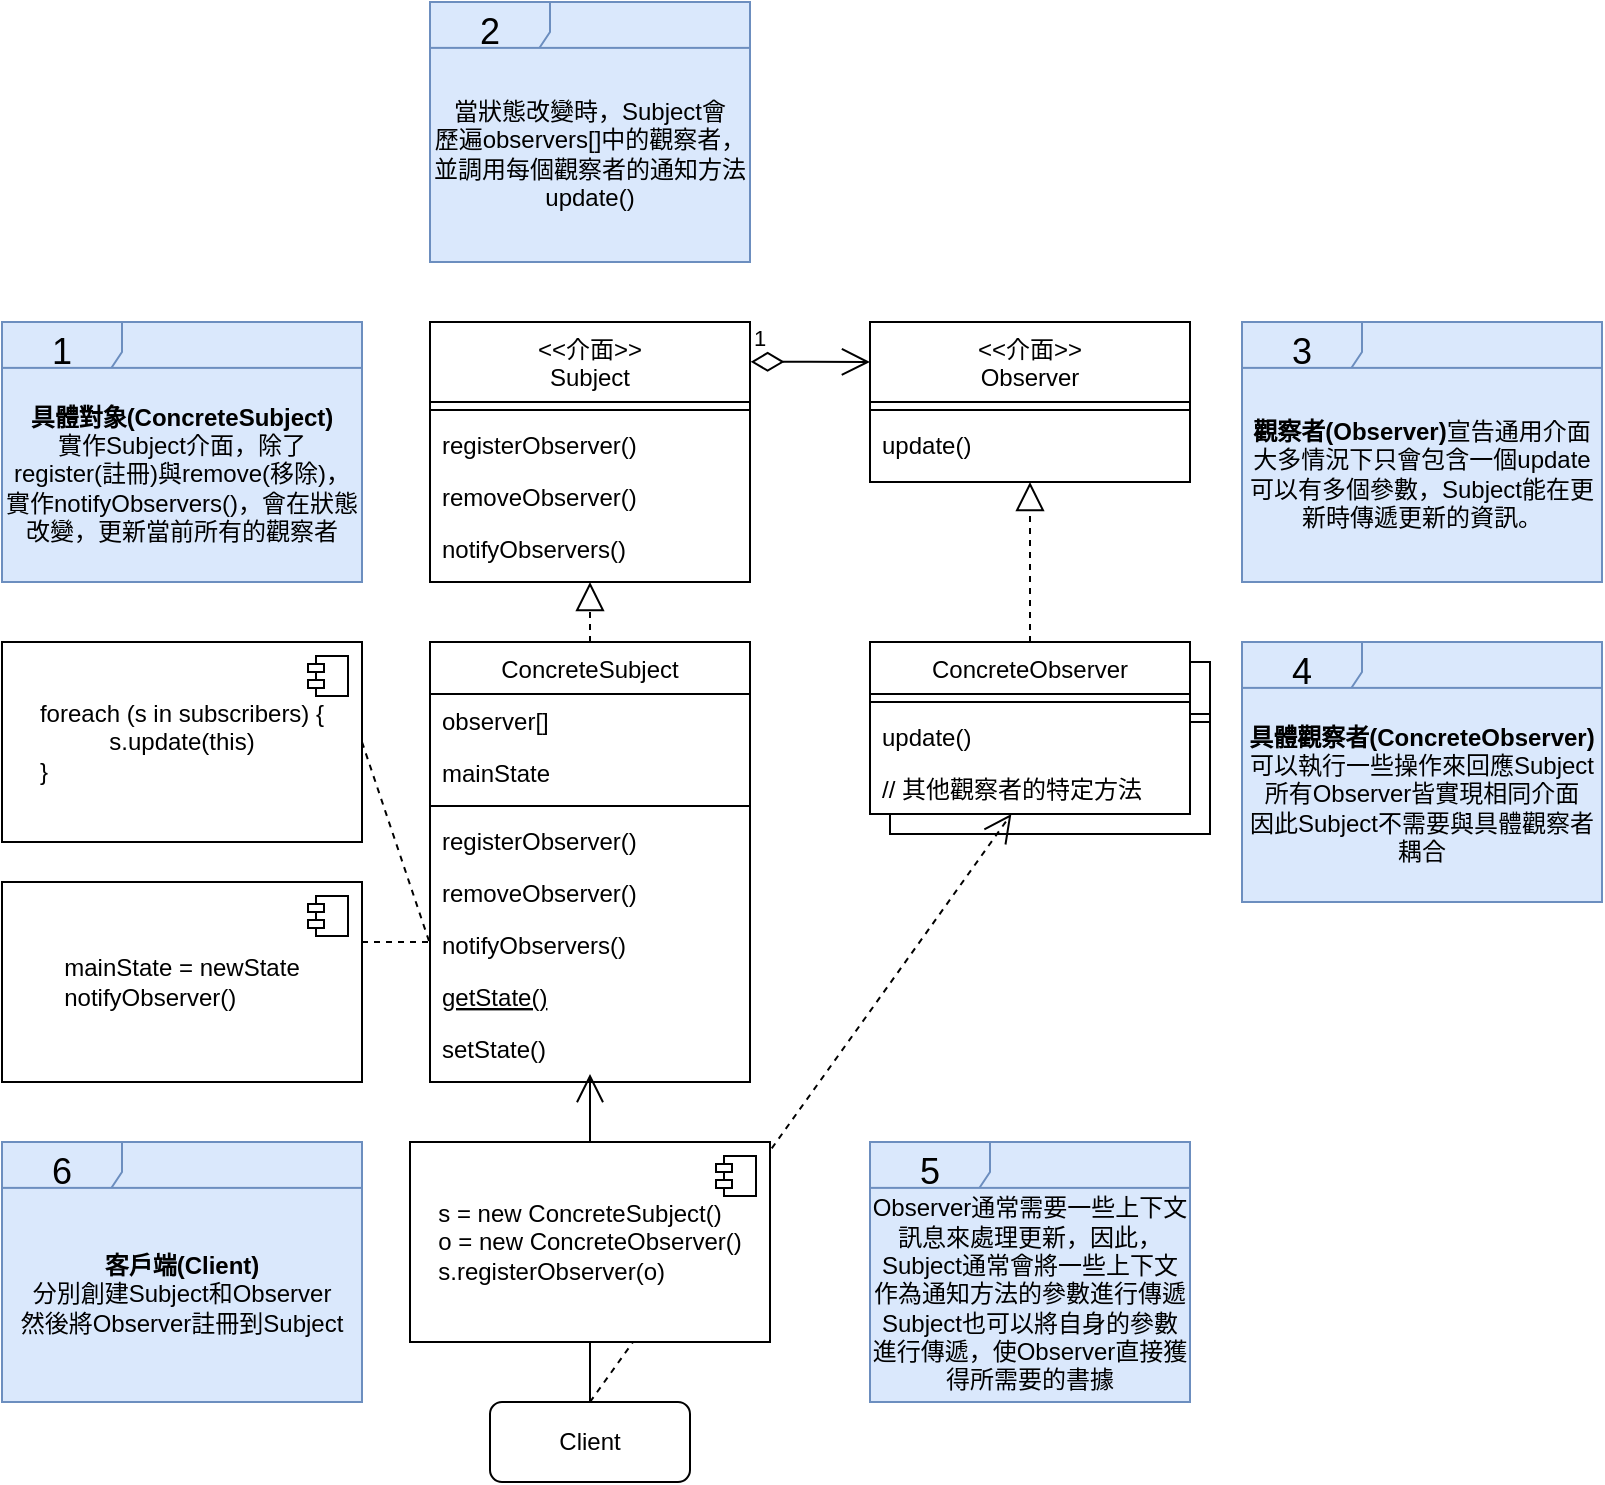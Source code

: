 <mxfile version="23.1.7" type="device">
  <diagram id="C5RBs43oDa-KdzZeNtuy" name="Page-1">
    <mxGraphModel dx="1687" dy="2047" grid="1" gridSize="10" guides="1" tooltips="1" connect="1" arrows="1" fold="1" page="1" pageScale="1" pageWidth="827" pageHeight="1169" math="0" shadow="0">
      <root>
        <mxCell id="WIyWlLk6GJQsqaUBKTNV-0" />
        <mxCell id="WIyWlLk6GJQsqaUBKTNV-1" parent="WIyWlLk6GJQsqaUBKTNV-0" />
        <mxCell id="GhlGxq6gx5H_YgF2LxDl-67" value="" style="swimlane;fontStyle=0;align=center;verticalAlign=top;childLayout=stackLayout;horizontal=1;startSize=26;horizontalStack=0;resizeParent=1;resizeLast=0;collapsible=1;marginBottom=0;rounded=0;shadow=0;strokeWidth=1;" vertex="1" parent="WIyWlLk6GJQsqaUBKTNV-1">
          <mxGeometry x="544" y="300" width="160" height="86" as="geometry">
            <mxRectangle x="340" y="380" width="170" height="26" as="alternateBounds" />
          </mxGeometry>
        </mxCell>
        <mxCell id="GhlGxq6gx5H_YgF2LxDl-68" value="" style="line;html=1;strokeWidth=1;align=left;verticalAlign=middle;spacingTop=-1;spacingLeft=3;spacingRight=3;rotatable=0;labelPosition=right;points=[];portConstraint=eastwest;" vertex="1" parent="GhlGxq6gx5H_YgF2LxDl-67">
          <mxGeometry y="26" width="160" height="8" as="geometry" />
        </mxCell>
        <mxCell id="GhlGxq6gx5H_YgF2LxDl-71" value="" style="rounded=0;whiteSpace=wrap;html=1;" vertex="1" parent="WIyWlLk6GJQsqaUBKTNV-1">
          <mxGeometry x="534" y="290" width="160" height="86" as="geometry" />
        </mxCell>
        <mxCell id="GhlGxq6gx5H_YgF2LxDl-17" value="" style="endArrow=open;endSize=12;dashed=1;html=1;rounded=0;exitX=0.5;exitY=0;exitDx=0;exitDy=0;" edge="1" parent="WIyWlLk6GJQsqaUBKTNV-1" source="GhlGxq6gx5H_YgF2LxDl-5" target="GhlGxq6gx5H_YgF2LxDl-1">
          <mxGeometry width="160" relative="1" as="geometry">
            <mxPoint x="520" y="640" as="sourcePoint" />
            <mxPoint x="680" y="640" as="targetPoint" />
          </mxGeometry>
        </mxCell>
        <mxCell id="GhlGxq6gx5H_YgF2LxDl-16" value="" style="endArrow=open;endFill=1;endSize=12;html=1;rounded=0;exitX=0.5;exitY=0;exitDx=0;exitDy=0;" edge="1" parent="WIyWlLk6GJQsqaUBKTNV-1" source="GhlGxq6gx5H_YgF2LxDl-5" target="zkfFHV4jXpPFQw0GAbJ--11">
          <mxGeometry width="160" relative="1" as="geometry">
            <mxPoint x="-50" y="710" as="sourcePoint" />
            <mxPoint x="394" y="550" as="targetPoint" />
          </mxGeometry>
        </mxCell>
        <mxCell id="zkfFHV4jXpPFQw0GAbJ--0" value="&lt;&lt;介面&gt;&gt;&#xa;Subject" style="swimlane;fontStyle=0;align=center;verticalAlign=top;childLayout=stackLayout;horizontal=1;startSize=40;horizontalStack=0;resizeParent=1;resizeLast=0;collapsible=1;marginBottom=0;rounded=0;shadow=0;strokeWidth=1;" parent="WIyWlLk6GJQsqaUBKTNV-1" vertex="1">
          <mxGeometry x="314" y="130" width="160" height="130" as="geometry">
            <mxRectangle x="230" y="140" width="160" height="26" as="alternateBounds" />
          </mxGeometry>
        </mxCell>
        <mxCell id="zkfFHV4jXpPFQw0GAbJ--4" value="" style="line;html=1;strokeWidth=1;align=left;verticalAlign=middle;spacingTop=-1;spacingLeft=3;spacingRight=3;rotatable=0;labelPosition=right;points=[];portConstraint=eastwest;" parent="zkfFHV4jXpPFQw0GAbJ--0" vertex="1">
          <mxGeometry y="40" width="160" height="8" as="geometry" />
        </mxCell>
        <mxCell id="zkfFHV4jXpPFQw0GAbJ--1" value="registerObserver()" style="text;align=left;verticalAlign=top;spacingLeft=4;spacingRight=4;overflow=hidden;rotatable=0;points=[[0,0.5],[1,0.5]];portConstraint=eastwest;" parent="zkfFHV4jXpPFQw0GAbJ--0" vertex="1">
          <mxGeometry y="48" width="160" height="26" as="geometry" />
        </mxCell>
        <mxCell id="zkfFHV4jXpPFQw0GAbJ--2" value="removeObserver()" style="text;align=left;verticalAlign=top;spacingLeft=4;spacingRight=4;overflow=hidden;rotatable=0;points=[[0,0.5],[1,0.5]];portConstraint=eastwest;rounded=0;shadow=0;html=0;" parent="zkfFHV4jXpPFQw0GAbJ--0" vertex="1">
          <mxGeometry y="74" width="160" height="26" as="geometry" />
        </mxCell>
        <mxCell id="zkfFHV4jXpPFQw0GAbJ--3" value="notifyObservers()" style="text;align=left;verticalAlign=top;spacingLeft=4;spacingRight=4;overflow=hidden;rotatable=0;points=[[0,0.5],[1,0.5]];portConstraint=eastwest;rounded=0;shadow=0;html=0;" parent="zkfFHV4jXpPFQw0GAbJ--0" vertex="1">
          <mxGeometry y="100" width="160" height="26" as="geometry" />
        </mxCell>
        <mxCell id="zkfFHV4jXpPFQw0GAbJ--6" value="ConcreteSubject" style="swimlane;fontStyle=0;align=center;verticalAlign=top;childLayout=stackLayout;horizontal=1;startSize=26;horizontalStack=0;resizeParent=1;resizeLast=0;collapsible=1;marginBottom=0;rounded=0;shadow=0;strokeWidth=1;" parent="WIyWlLk6GJQsqaUBKTNV-1" vertex="1">
          <mxGeometry x="314" y="290" width="160" height="220" as="geometry">
            <mxRectangle x="130" y="380" width="160" height="26" as="alternateBounds" />
          </mxGeometry>
        </mxCell>
        <mxCell id="GhlGxq6gx5H_YgF2LxDl-37" value="observer[]" style="text;align=left;verticalAlign=top;spacingLeft=4;spacingRight=4;overflow=hidden;rotatable=0;points=[[0,0.5],[1,0.5]];portConstraint=eastwest;rounded=0;shadow=0;html=0;" vertex="1" parent="zkfFHV4jXpPFQw0GAbJ--6">
          <mxGeometry y="26" width="160" height="26" as="geometry" />
        </mxCell>
        <mxCell id="GhlGxq6gx5H_YgF2LxDl-32" value="mainState" style="text;align=left;verticalAlign=top;spacingLeft=4;spacingRight=4;overflow=hidden;rotatable=0;points=[[0,0.5],[1,0.5]];portConstraint=eastwest;rounded=0;shadow=0;html=0;" vertex="1" parent="zkfFHV4jXpPFQw0GAbJ--6">
          <mxGeometry y="52" width="160" height="26" as="geometry" />
        </mxCell>
        <mxCell id="zkfFHV4jXpPFQw0GAbJ--9" value="" style="line;html=1;strokeWidth=1;align=left;verticalAlign=middle;spacingTop=-1;spacingLeft=3;spacingRight=3;rotatable=0;labelPosition=right;points=[];portConstraint=eastwest;" parent="zkfFHV4jXpPFQw0GAbJ--6" vertex="1">
          <mxGeometry y="78" width="160" height="8" as="geometry" />
        </mxCell>
        <mxCell id="GhlGxq6gx5H_YgF2LxDl-2" value="registerObserver()" style="text;align=left;verticalAlign=top;spacingLeft=4;spacingRight=4;overflow=hidden;rotatable=0;points=[[0,0.5],[1,0.5]];portConstraint=eastwest;" vertex="1" parent="zkfFHV4jXpPFQw0GAbJ--6">
          <mxGeometry y="86" width="160" height="26" as="geometry" />
        </mxCell>
        <mxCell id="GhlGxq6gx5H_YgF2LxDl-3" value="removeObserver()" style="text;align=left;verticalAlign=top;spacingLeft=4;spacingRight=4;overflow=hidden;rotatable=0;points=[[0,0.5],[1,0.5]];portConstraint=eastwest;rounded=0;shadow=0;html=0;" vertex="1" parent="zkfFHV4jXpPFQw0GAbJ--6">
          <mxGeometry y="112" width="160" height="26" as="geometry" />
        </mxCell>
        <mxCell id="GhlGxq6gx5H_YgF2LxDl-4" value="notifyObservers()" style="text;align=left;verticalAlign=top;spacingLeft=4;spacingRight=4;overflow=hidden;rotatable=0;points=[[0,0.5],[1,0.5]];portConstraint=eastwest;rounded=0;shadow=0;html=0;" vertex="1" parent="zkfFHV4jXpPFQw0GAbJ--6">
          <mxGeometry y="138" width="160" height="26" as="geometry" />
        </mxCell>
        <mxCell id="zkfFHV4jXpPFQw0GAbJ--10" value="getState()" style="text;align=left;verticalAlign=top;spacingLeft=4;spacingRight=4;overflow=hidden;rotatable=0;points=[[0,0.5],[1,0.5]];portConstraint=eastwest;fontStyle=4" parent="zkfFHV4jXpPFQw0GAbJ--6" vertex="1">
          <mxGeometry y="164" width="160" height="26" as="geometry" />
        </mxCell>
        <mxCell id="zkfFHV4jXpPFQw0GAbJ--11" value="setState()" style="text;align=left;verticalAlign=top;spacingLeft=4;spacingRight=4;overflow=hidden;rotatable=0;points=[[0,0.5],[1,0.5]];portConstraint=eastwest;" parent="zkfFHV4jXpPFQw0GAbJ--6" vertex="1">
          <mxGeometry y="190" width="160" height="26" as="geometry" />
        </mxCell>
        <mxCell id="zkfFHV4jXpPFQw0GAbJ--13" value="ConcreteObserver" style="swimlane;fontStyle=0;align=center;verticalAlign=top;childLayout=stackLayout;horizontal=1;startSize=26;horizontalStack=0;resizeParent=1;resizeLast=0;collapsible=1;marginBottom=0;rounded=0;shadow=0;strokeWidth=1;" parent="WIyWlLk6GJQsqaUBKTNV-1" vertex="1">
          <mxGeometry x="534" y="290" width="160" height="86" as="geometry">
            <mxRectangle x="340" y="380" width="170" height="26" as="alternateBounds" />
          </mxGeometry>
        </mxCell>
        <mxCell id="zkfFHV4jXpPFQw0GAbJ--15" value="" style="line;html=1;strokeWidth=1;align=left;verticalAlign=middle;spacingTop=-1;spacingLeft=3;spacingRight=3;rotatable=0;labelPosition=right;points=[];portConstraint=eastwest;" parent="zkfFHV4jXpPFQw0GAbJ--13" vertex="1">
          <mxGeometry y="26" width="160" height="8" as="geometry" />
        </mxCell>
        <mxCell id="zkfFHV4jXpPFQw0GAbJ--14" value="update()" style="text;align=left;verticalAlign=top;spacingLeft=4;spacingRight=4;overflow=hidden;rotatable=0;points=[[0,0.5],[1,0.5]];portConstraint=eastwest;" parent="zkfFHV4jXpPFQw0GAbJ--13" vertex="1">
          <mxGeometry y="34" width="160" height="26" as="geometry" />
        </mxCell>
        <mxCell id="GhlGxq6gx5H_YgF2LxDl-1" value="// 其他觀察者的特定方法" style="text;align=left;verticalAlign=top;spacingLeft=4;spacingRight=4;overflow=hidden;rotatable=0;points=[[0,0.5],[1,0.5]];portConstraint=eastwest;" vertex="1" parent="zkfFHV4jXpPFQw0GAbJ--13">
          <mxGeometry y="60" width="160" height="26" as="geometry" />
        </mxCell>
        <mxCell id="zkfFHV4jXpPFQw0GAbJ--17" value="&lt;&lt;介面&gt;&gt;&#xa;Observer" style="swimlane;fontStyle=0;align=center;verticalAlign=top;childLayout=stackLayout;horizontal=1;startSize=40;horizontalStack=0;resizeParent=1;resizeLast=0;collapsible=1;marginBottom=0;rounded=0;shadow=0;strokeWidth=1;" parent="WIyWlLk6GJQsqaUBKTNV-1" vertex="1">
          <mxGeometry x="534" y="130" width="160" height="80" as="geometry">
            <mxRectangle x="550" y="140" width="160" height="26" as="alternateBounds" />
          </mxGeometry>
        </mxCell>
        <mxCell id="zkfFHV4jXpPFQw0GAbJ--23" value="" style="line;html=1;strokeWidth=1;align=left;verticalAlign=middle;spacingTop=-1;spacingLeft=3;spacingRight=3;rotatable=0;labelPosition=right;points=[];portConstraint=eastwest;" parent="zkfFHV4jXpPFQw0GAbJ--17" vertex="1">
          <mxGeometry y="40" width="160" height="8" as="geometry" />
        </mxCell>
        <mxCell id="zkfFHV4jXpPFQw0GAbJ--24" value="update()" style="text;align=left;verticalAlign=top;spacingLeft=4;spacingRight=4;overflow=hidden;rotatable=0;points=[[0,0.5],[1,0.5]];portConstraint=eastwest;" parent="zkfFHV4jXpPFQw0GAbJ--17" vertex="1">
          <mxGeometry y="48" width="160" height="26" as="geometry" />
        </mxCell>
        <mxCell id="GhlGxq6gx5H_YgF2LxDl-5" value="Client" style="rounded=1;whiteSpace=wrap;html=1;" vertex="1" parent="WIyWlLk6GJQsqaUBKTNV-1">
          <mxGeometry x="344" y="670" width="100" height="40" as="geometry" />
        </mxCell>
        <mxCell id="GhlGxq6gx5H_YgF2LxDl-6" value="foreach (s in subscribers) {&lt;br&gt;s.update(this)&lt;br&gt;&lt;div style=&quot;text-align: left;&quot;&gt;&lt;span style=&quot;background-color: initial;&quot;&gt;}&lt;/span&gt;&lt;/div&gt;" style="html=1;dropTarget=0;whiteSpace=wrap;" vertex="1" parent="WIyWlLk6GJQsqaUBKTNV-1">
          <mxGeometry x="100" y="290" width="180" height="100" as="geometry" />
        </mxCell>
        <mxCell id="GhlGxq6gx5H_YgF2LxDl-7" value="" style="shape=module;jettyWidth=8;jettyHeight=4;" vertex="1" parent="GhlGxq6gx5H_YgF2LxDl-6">
          <mxGeometry x="1" width="20" height="20" relative="1" as="geometry">
            <mxPoint x="-27" y="7" as="offset" />
          </mxGeometry>
        </mxCell>
        <mxCell id="GhlGxq6gx5H_YgF2LxDl-10" value="mainState = newState&lt;br&gt;&lt;div style=&quot;text-align: left;&quot;&gt;&lt;span style=&quot;background-color: initial;&quot;&gt;notifyObserver()&lt;/span&gt;&lt;/div&gt;" style="html=1;dropTarget=0;whiteSpace=wrap;" vertex="1" parent="WIyWlLk6GJQsqaUBKTNV-1">
          <mxGeometry x="100" y="410" width="180" height="100" as="geometry" />
        </mxCell>
        <mxCell id="GhlGxq6gx5H_YgF2LxDl-11" value="" style="shape=module;jettyWidth=8;jettyHeight=4;" vertex="1" parent="GhlGxq6gx5H_YgF2LxDl-10">
          <mxGeometry x="1" width="20" height="20" relative="1" as="geometry">
            <mxPoint x="-27" y="7" as="offset" />
          </mxGeometry>
        </mxCell>
        <mxCell id="GhlGxq6gx5H_YgF2LxDl-13" value="&lt;div style=&quot;text-align: left;&quot;&gt;&lt;span style=&quot;background-color: initial;&quot;&gt;s = new ConcreteSubject()&lt;/span&gt;&lt;/div&gt;o = new ConcreteObserver()&lt;br&gt;&lt;div style=&quot;text-align: left;&quot;&gt;&lt;span style=&quot;background-color: initial;&quot;&gt;s.registerObserver(o)&lt;/span&gt;&lt;/div&gt;" style="html=1;dropTarget=0;whiteSpace=wrap;" vertex="1" parent="WIyWlLk6GJQsqaUBKTNV-1">
          <mxGeometry x="304" y="540" width="180" height="100" as="geometry" />
        </mxCell>
        <mxCell id="GhlGxq6gx5H_YgF2LxDl-14" value="" style="shape=module;jettyWidth=8;jettyHeight=4;" vertex="1" parent="GhlGxq6gx5H_YgF2LxDl-13">
          <mxGeometry x="1" width="20" height="20" relative="1" as="geometry">
            <mxPoint x="-27" y="7" as="offset" />
          </mxGeometry>
        </mxCell>
        <mxCell id="GhlGxq6gx5H_YgF2LxDl-18" value="" style="endArrow=block;dashed=1;endFill=0;endSize=12;html=1;rounded=0;exitX=0.5;exitY=0;exitDx=0;exitDy=0;entryX=0.5;entryY=1;entryDx=0;entryDy=0;" edge="1" parent="WIyWlLk6GJQsqaUBKTNV-1" source="zkfFHV4jXpPFQw0GAbJ--13" target="zkfFHV4jXpPFQw0GAbJ--17">
          <mxGeometry width="160" relative="1" as="geometry">
            <mxPoint x="610" y="540" as="sourcePoint" />
            <mxPoint x="770" y="540" as="targetPoint" />
          </mxGeometry>
        </mxCell>
        <mxCell id="GhlGxq6gx5H_YgF2LxDl-19" value="1" style="endArrow=open;html=1;endSize=12;startArrow=diamondThin;startSize=14;startFill=0;edgeStyle=orthogonalEdgeStyle;align=left;verticalAlign=bottom;rounded=0;entryX=0;entryY=0.25;entryDx=0;entryDy=0;exitX=1.002;exitY=0.153;exitDx=0;exitDy=0;exitPerimeter=0;" edge="1" parent="WIyWlLk6GJQsqaUBKTNV-1" source="zkfFHV4jXpPFQw0GAbJ--0" target="zkfFHV4jXpPFQw0GAbJ--17">
          <mxGeometry x="-1" y="3" relative="1" as="geometry">
            <mxPoint x="480" y="150" as="sourcePoint" />
            <mxPoint x="530" y="150" as="targetPoint" />
          </mxGeometry>
        </mxCell>
        <mxCell id="GhlGxq6gx5H_YgF2LxDl-21" value="" style="endArrow=block;dashed=1;endFill=0;endSize=12;html=1;rounded=0;entryX=0.5;entryY=1;entryDx=0;entryDy=0;" edge="1" parent="WIyWlLk6GJQsqaUBKTNV-1" source="zkfFHV4jXpPFQw0GAbJ--6" target="zkfFHV4jXpPFQw0GAbJ--0">
          <mxGeometry width="160" relative="1" as="geometry">
            <mxPoint x="393.5" y="390" as="sourcePoint" />
            <mxPoint x="393.5" y="280" as="targetPoint" />
          </mxGeometry>
        </mxCell>
        <mxCell id="GhlGxq6gx5H_YgF2LxDl-22" value="" style="endArrow=none;dashed=1;html=1;rounded=0;entryX=0;entryY=0.5;entryDx=0;entryDy=0;exitX=1;exitY=0.5;exitDx=0;exitDy=0;" edge="1" parent="WIyWlLk6GJQsqaUBKTNV-1" source="GhlGxq6gx5H_YgF2LxDl-6" target="GhlGxq6gx5H_YgF2LxDl-4">
          <mxGeometry width="50" height="50" relative="1" as="geometry">
            <mxPoint x="260" y="445" as="sourcePoint" />
            <mxPoint x="200" y="600" as="targetPoint" />
          </mxGeometry>
        </mxCell>
        <mxCell id="GhlGxq6gx5H_YgF2LxDl-23" value="" style="endArrow=none;dashed=1;html=1;rounded=0;entryX=-0.003;entryY=0.845;entryDx=0;entryDy=0;entryPerimeter=0;" edge="1" parent="WIyWlLk6GJQsqaUBKTNV-1">
          <mxGeometry width="50" height="50" relative="1" as="geometry">
            <mxPoint x="280" y="440" as="sourcePoint" />
            <mxPoint x="314" y="440" as="targetPoint" />
          </mxGeometry>
        </mxCell>
        <mxCell id="GhlGxq6gx5H_YgF2LxDl-31" value="" style="group" vertex="1" connectable="0" parent="WIyWlLk6GJQsqaUBKTNV-1">
          <mxGeometry x="100" y="130" width="180" height="130" as="geometry" />
        </mxCell>
        <mxCell id="GhlGxq6gx5H_YgF2LxDl-30" value="" style="html=1;whiteSpace=wrap;strokeColor=#6c8ebf;fillColor=#dae8fc;" vertex="1" parent="GhlGxq6gx5H_YgF2LxDl-31">
          <mxGeometry width="180" height="130" as="geometry" />
        </mxCell>
        <mxCell id="GhlGxq6gx5H_YgF2LxDl-28" value="&lt;font style=&quot;font-size: 18px;&quot;&gt;1&lt;/font&gt;" style="shape=umlFrame;whiteSpace=wrap;html=1;pointerEvents=0;fillColor=#dae8fc;strokeColor=#6c8ebf;" vertex="1" parent="GhlGxq6gx5H_YgF2LxDl-31">
          <mxGeometry width="180" height="130" as="geometry" />
        </mxCell>
        <mxCell id="GhlGxq6gx5H_YgF2LxDl-29" value="&lt;b&gt;具體對象(ConcreteSubject)&lt;/b&gt;&lt;br&gt;實作Subject介面，除了register(註冊)與remove(移除)，&lt;div&gt;實作notifyObservers()，會在狀態改變，更新當前所有的觀察者&lt;/div&gt;" style="html=1;whiteSpace=wrap;strokeColor=#6c8ebf;fillColor=#dae8fc;" vertex="1" parent="GhlGxq6gx5H_YgF2LxDl-31">
          <mxGeometry y="22.941" width="180" height="107.059" as="geometry" />
        </mxCell>
        <mxCell id="GhlGxq6gx5H_YgF2LxDl-33" value="" style="group" vertex="1" connectable="0" parent="WIyWlLk6GJQsqaUBKTNV-1">
          <mxGeometry x="314" y="-30" width="160" height="130" as="geometry" />
        </mxCell>
        <mxCell id="GhlGxq6gx5H_YgF2LxDl-34" value="" style="html=1;whiteSpace=wrap;strokeColor=#6c8ebf;fillColor=#dae8fc;" vertex="1" parent="GhlGxq6gx5H_YgF2LxDl-33">
          <mxGeometry width="160" height="130" as="geometry" />
        </mxCell>
        <mxCell id="GhlGxq6gx5H_YgF2LxDl-35" value="&lt;font style=&quot;font-size: 18px;&quot;&gt;2&lt;/font&gt;" style="shape=umlFrame;whiteSpace=wrap;html=1;pointerEvents=0;fillColor=#dae8fc;strokeColor=#6c8ebf;" vertex="1" parent="GhlGxq6gx5H_YgF2LxDl-33">
          <mxGeometry width="160" height="130" as="geometry" />
        </mxCell>
        <mxCell id="GhlGxq6gx5H_YgF2LxDl-36" value="當狀態改變時，Subject會&lt;br&gt;歷遍observers[]中的觀察者，&lt;br&gt;並調用每個觀察者的通知方法update()" style="html=1;whiteSpace=wrap;strokeColor=#6c8ebf;fillColor=#dae8fc;" vertex="1" parent="GhlGxq6gx5H_YgF2LxDl-33">
          <mxGeometry y="22.94" width="160" height="107.06" as="geometry" />
        </mxCell>
        <mxCell id="GhlGxq6gx5H_YgF2LxDl-42" value="" style="group" vertex="1" connectable="0" parent="WIyWlLk6GJQsqaUBKTNV-1">
          <mxGeometry x="720" y="130" width="180" height="130" as="geometry" />
        </mxCell>
        <mxCell id="GhlGxq6gx5H_YgF2LxDl-43" value="" style="html=1;whiteSpace=wrap;strokeColor=#6c8ebf;fillColor=#dae8fc;" vertex="1" parent="GhlGxq6gx5H_YgF2LxDl-42">
          <mxGeometry width="180" height="130" as="geometry" />
        </mxCell>
        <mxCell id="GhlGxq6gx5H_YgF2LxDl-44" value="&lt;font style=&quot;font-size: 18px;&quot;&gt;3&lt;/font&gt;" style="shape=umlFrame;whiteSpace=wrap;html=1;pointerEvents=0;fillColor=#dae8fc;strokeColor=#6c8ebf;" vertex="1" parent="GhlGxq6gx5H_YgF2LxDl-42">
          <mxGeometry width="180" height="130" as="geometry" />
        </mxCell>
        <mxCell id="GhlGxq6gx5H_YgF2LxDl-45" value="&lt;b&gt;觀察者(Observer)&lt;/b&gt;宣告通用介面&lt;br&gt;大多情況下只會包含一個update&lt;br&gt;可以有多個參數，Subject能在更新時傳遞更新的資訊。" style="html=1;whiteSpace=wrap;strokeColor=#6c8ebf;fillColor=#dae8fc;" vertex="1" parent="GhlGxq6gx5H_YgF2LxDl-42">
          <mxGeometry y="22.941" width="180" height="107.059" as="geometry" />
        </mxCell>
        <mxCell id="GhlGxq6gx5H_YgF2LxDl-47" value="" style="group" vertex="1" connectable="0" parent="WIyWlLk6GJQsqaUBKTNV-1">
          <mxGeometry x="720" y="290" width="180" height="130" as="geometry" />
        </mxCell>
        <mxCell id="GhlGxq6gx5H_YgF2LxDl-48" value="" style="html=1;whiteSpace=wrap;strokeColor=#6c8ebf;fillColor=#dae8fc;" vertex="1" parent="GhlGxq6gx5H_YgF2LxDl-47">
          <mxGeometry width="180" height="130" as="geometry" />
        </mxCell>
        <mxCell id="GhlGxq6gx5H_YgF2LxDl-49" value="&lt;font style=&quot;font-size: 18px;&quot;&gt;4&lt;/font&gt;" style="shape=umlFrame;whiteSpace=wrap;html=1;pointerEvents=0;fillColor=#dae8fc;strokeColor=#6c8ebf;" vertex="1" parent="GhlGxq6gx5H_YgF2LxDl-47">
          <mxGeometry width="180" height="130" as="geometry" />
        </mxCell>
        <mxCell id="GhlGxq6gx5H_YgF2LxDl-50" value="&lt;b&gt;具體觀察者(ConcreteObserver)&lt;/b&gt;&lt;br&gt;可以執行一些操作來回應Subject&lt;br&gt;所有Observer皆實現相同介面&lt;br&gt;因此Subject不需要與具體觀察者耦合" style="html=1;whiteSpace=wrap;strokeColor=#6c8ebf;fillColor=#dae8fc;" vertex="1" parent="GhlGxq6gx5H_YgF2LxDl-47">
          <mxGeometry y="22.941" width="180" height="107.059" as="geometry" />
        </mxCell>
        <mxCell id="GhlGxq6gx5H_YgF2LxDl-55" value="" style="group" vertex="1" connectable="0" parent="WIyWlLk6GJQsqaUBKTNV-1">
          <mxGeometry x="534" y="540" width="160" height="130" as="geometry" />
        </mxCell>
        <mxCell id="GhlGxq6gx5H_YgF2LxDl-56" value="" style="html=1;whiteSpace=wrap;strokeColor=#6c8ebf;fillColor=#dae8fc;" vertex="1" parent="GhlGxq6gx5H_YgF2LxDl-55">
          <mxGeometry width="160" height="130" as="geometry" />
        </mxCell>
        <mxCell id="GhlGxq6gx5H_YgF2LxDl-57" value="&lt;font style=&quot;font-size: 18px;&quot;&gt;5&lt;/font&gt;" style="shape=umlFrame;whiteSpace=wrap;html=1;pointerEvents=0;fillColor=#dae8fc;strokeColor=#6c8ebf;" vertex="1" parent="GhlGxq6gx5H_YgF2LxDl-55">
          <mxGeometry width="160" height="130" as="geometry" />
        </mxCell>
        <mxCell id="GhlGxq6gx5H_YgF2LxDl-58" value="Observer通常需要一些上下文訊息來處理更新，因此，&lt;br&gt;Subject通常會將一些上下文作為通知方法的參數進行傳遞&lt;br&gt;Subject也可以將自身的參數進行傳遞，使Observer直接獲得所需要的書據" style="html=1;whiteSpace=wrap;strokeColor=#6c8ebf;fillColor=#dae8fc;" vertex="1" parent="GhlGxq6gx5H_YgF2LxDl-55">
          <mxGeometry y="22.94" width="160" height="107.06" as="geometry" />
        </mxCell>
        <mxCell id="GhlGxq6gx5H_YgF2LxDl-63" value="" style="group" vertex="1" connectable="0" parent="WIyWlLk6GJQsqaUBKTNV-1">
          <mxGeometry x="100" y="540" width="180" height="130" as="geometry" />
        </mxCell>
        <mxCell id="GhlGxq6gx5H_YgF2LxDl-64" value="" style="html=1;whiteSpace=wrap;strokeColor=#6c8ebf;fillColor=#dae8fc;" vertex="1" parent="GhlGxq6gx5H_YgF2LxDl-63">
          <mxGeometry width="180" height="130" as="geometry" />
        </mxCell>
        <mxCell id="GhlGxq6gx5H_YgF2LxDl-65" value="&lt;span style=&quot;font-size: 18px;&quot;&gt;6&lt;/span&gt;" style="shape=umlFrame;whiteSpace=wrap;html=1;pointerEvents=0;fillColor=#dae8fc;strokeColor=#6c8ebf;" vertex="1" parent="GhlGxq6gx5H_YgF2LxDl-63">
          <mxGeometry width="180" height="130" as="geometry" />
        </mxCell>
        <mxCell id="GhlGxq6gx5H_YgF2LxDl-66" value="&lt;b&gt;客戶端(Client)&lt;/b&gt;&lt;br&gt;分別創建Subject和Observer&lt;br&gt;然後將Observer註冊到Subject" style="html=1;whiteSpace=wrap;strokeColor=#6c8ebf;fillColor=#dae8fc;" vertex="1" parent="GhlGxq6gx5H_YgF2LxDl-63">
          <mxGeometry y="22.941" width="180" height="107.059" as="geometry" />
        </mxCell>
      </root>
    </mxGraphModel>
  </diagram>
</mxfile>

